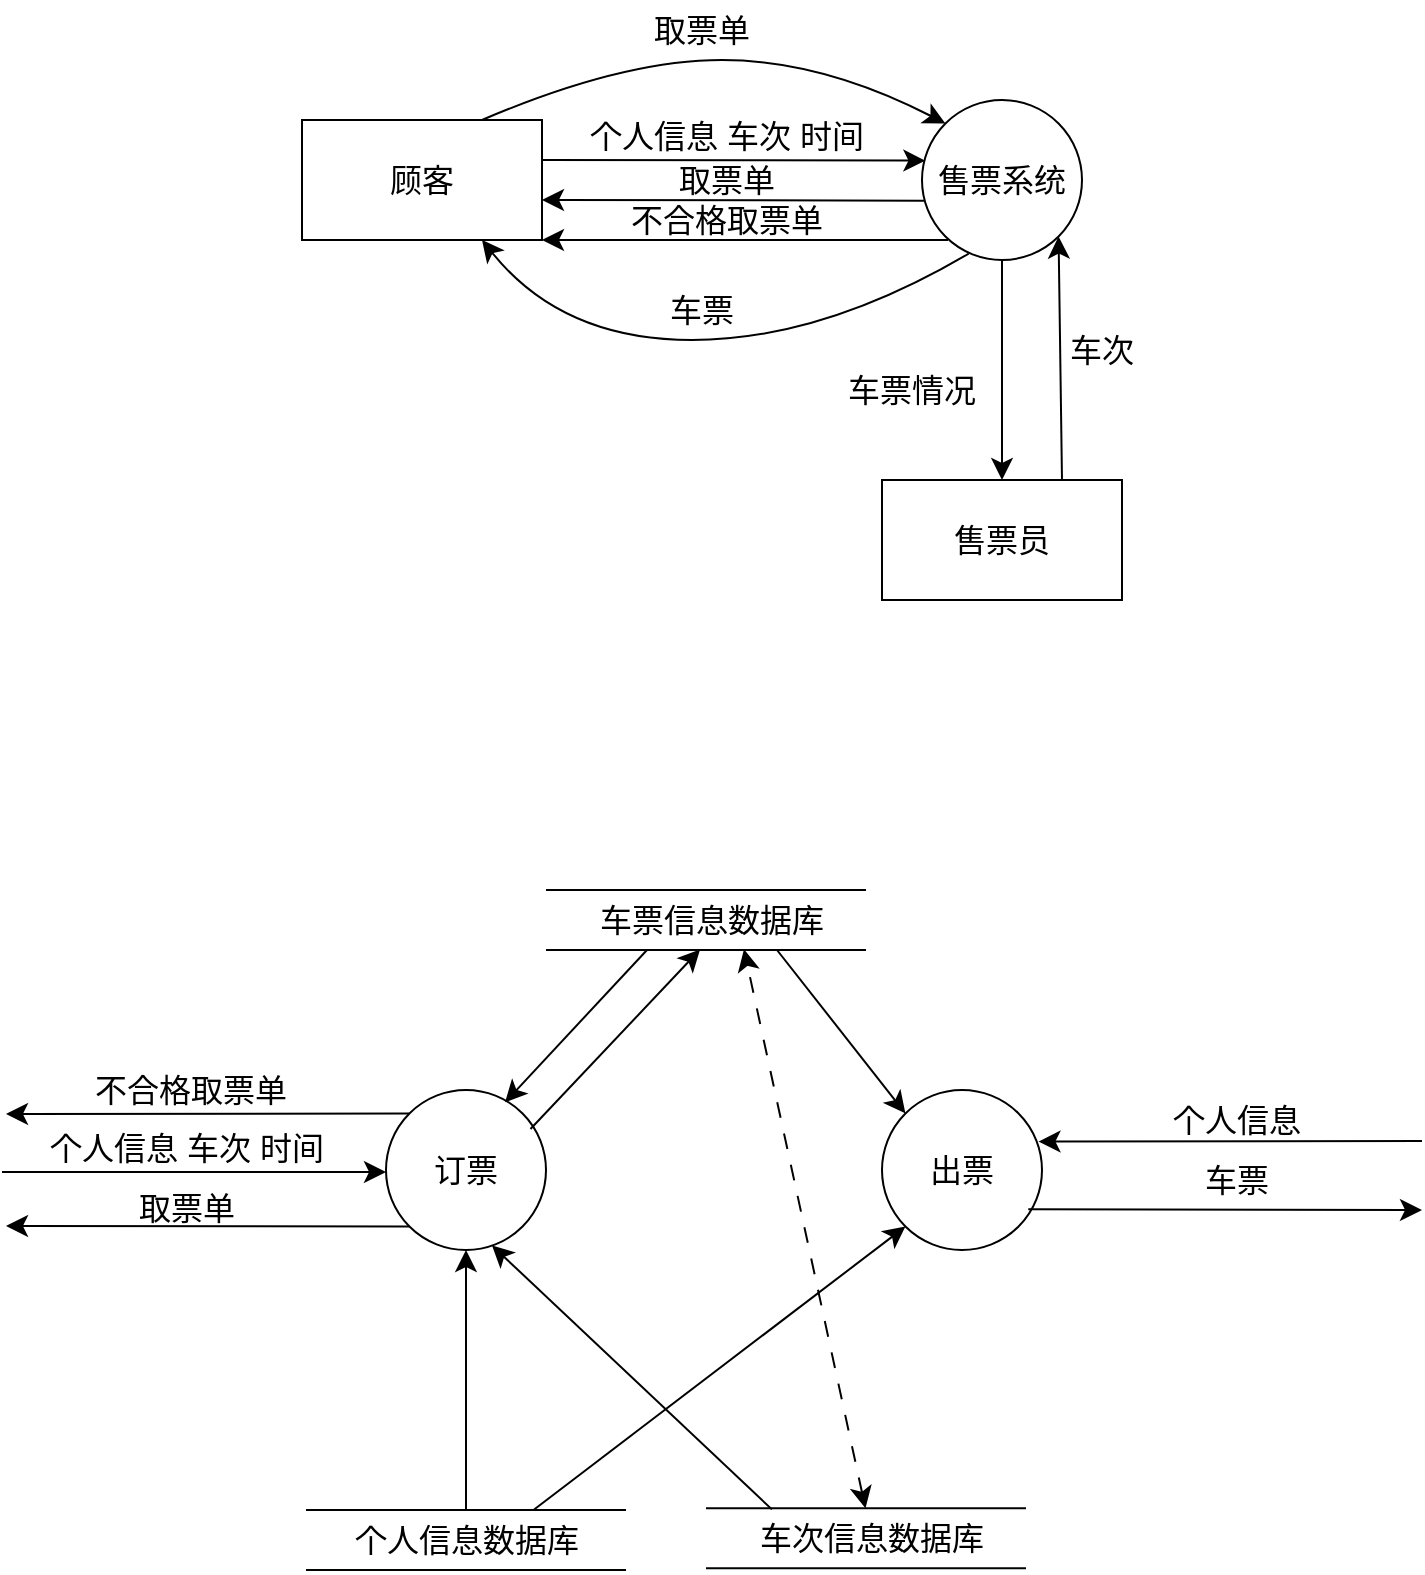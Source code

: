 <mxfile version="22.1.4" type="github">
  <diagram name="Page-1" id="c4acf3e9-155e-7222-9cf6-157b1a14988f">
    <mxGraphModel dx="835" dy="516" grid="1" gridSize="10" guides="1" tooltips="1" connect="1" arrows="1" fold="1" page="1" pageScale="1" pageWidth="850" pageHeight="1100" background="none" math="0" shadow="0">
      <root>
        <mxCell id="0" />
        <mxCell id="1" parent="0" />
        <mxCell id="_poDO7g2qyBGz-Z9JkGC-1" value="顾客" style="rounded=0;whiteSpace=wrap;html=1;fontSize=16;" vertex="1" parent="1">
          <mxGeometry x="200" y="150" width="120" height="60" as="geometry" />
        </mxCell>
        <mxCell id="_poDO7g2qyBGz-Z9JkGC-3" value="售票员" style="rounded=0;whiteSpace=wrap;html=1;fontSize=16;" vertex="1" parent="1">
          <mxGeometry x="490" y="330" width="120" height="60" as="geometry" />
        </mxCell>
        <mxCell id="_poDO7g2qyBGz-Z9JkGC-4" value="售票系统" style="ellipse;whiteSpace=wrap;html=1;aspect=fixed;fontSize=16;" vertex="1" parent="1">
          <mxGeometry x="510" y="140" width="80" height="80" as="geometry" />
        </mxCell>
        <mxCell id="_poDO7g2qyBGz-Z9JkGC-7" value="个人信息 车次 时间" style="text;html=1;strokeColor=none;fillColor=none;align=center;verticalAlign=middle;whiteSpace=wrap;rounded=0;fontSize=16;" vertex="1" parent="1">
          <mxGeometry x="335" y="143" width="155" height="30" as="geometry" />
        </mxCell>
        <mxCell id="_poDO7g2qyBGz-Z9JkGC-10" value="取票单" style="text;html=1;strokeColor=none;fillColor=none;align=center;verticalAlign=middle;whiteSpace=wrap;rounded=0;fontSize=16;" vertex="1" parent="1">
          <mxGeometry x="335" y="165" width="155" height="30" as="geometry" />
        </mxCell>
        <mxCell id="_poDO7g2qyBGz-Z9JkGC-11" value="" style="endArrow=classic;html=1;rounded=0;fontSize=12;startSize=8;endSize=8;curved=1;entryX=0.021;entryY=0.379;entryDx=0;entryDy=0;entryPerimeter=0;" edge="1" parent="1" target="_poDO7g2qyBGz-Z9JkGC-4">
          <mxGeometry width="50" height="50" relative="1" as="geometry">
            <mxPoint x="320" y="170" as="sourcePoint" />
            <mxPoint x="490" y="200" as="targetPoint" />
          </mxGeometry>
        </mxCell>
        <mxCell id="_poDO7g2qyBGz-Z9JkGC-13" value="" style="endArrow=classic;html=1;rounded=0;fontSize=12;startSize=8;endSize=8;curved=1;exitX=0.013;exitY=0.629;exitDx=0;exitDy=0;exitPerimeter=0;" edge="1" parent="1" source="_poDO7g2qyBGz-Z9JkGC-4">
          <mxGeometry width="50" height="50" relative="1" as="geometry">
            <mxPoint x="470" y="190" as="sourcePoint" />
            <mxPoint x="320" y="190" as="targetPoint" />
          </mxGeometry>
        </mxCell>
        <mxCell id="_poDO7g2qyBGz-Z9JkGC-15" value="" style="curved=1;endArrow=classic;html=1;rounded=0;fontSize=12;startSize=8;endSize=8;entryX=0.75;entryY=1;entryDx=0;entryDy=0;exitX=0.292;exitY=0.96;exitDx=0;exitDy=0;exitPerimeter=0;" edge="1" parent="1" source="_poDO7g2qyBGz-Z9JkGC-4" target="_poDO7g2qyBGz-Z9JkGC-1">
          <mxGeometry width="50" height="50" relative="1" as="geometry">
            <mxPoint x="440" y="250" as="sourcePoint" />
            <mxPoint x="490" y="200" as="targetPoint" />
            <Array as="points">
              <mxPoint x="460" y="260" />
              <mxPoint x="330" y="260" />
            </Array>
          </mxGeometry>
        </mxCell>
        <mxCell id="_poDO7g2qyBGz-Z9JkGC-16" value="车票" style="text;html=1;strokeColor=none;fillColor=none;align=center;verticalAlign=middle;whiteSpace=wrap;rounded=0;fontSize=16;" vertex="1" parent="1">
          <mxGeometry x="370" y="230" width="60" height="30" as="geometry" />
        </mxCell>
        <mxCell id="_poDO7g2qyBGz-Z9JkGC-17" value="" style="curved=1;endArrow=classic;html=1;rounded=0;fontSize=12;startSize=8;endSize=8;entryX=0;entryY=0;entryDx=0;entryDy=0;exitX=0.75;exitY=0;exitDx=0;exitDy=0;" edge="1" parent="1" source="_poDO7g2qyBGz-Z9JkGC-1" target="_poDO7g2qyBGz-Z9JkGC-4">
          <mxGeometry width="50" height="50" relative="1" as="geometry">
            <mxPoint x="440" y="250" as="sourcePoint" />
            <mxPoint x="490" y="200" as="targetPoint" />
            <Array as="points">
              <mxPoint x="360" y="120" />
              <mxPoint x="460" y="120" />
            </Array>
          </mxGeometry>
        </mxCell>
        <mxCell id="_poDO7g2qyBGz-Z9JkGC-18" value="取票单" style="text;html=1;strokeColor=none;fillColor=none;align=center;verticalAlign=middle;whiteSpace=wrap;rounded=0;fontSize=16;" vertex="1" parent="1">
          <mxGeometry x="370" y="90" width="60" height="30" as="geometry" />
        </mxCell>
        <mxCell id="_poDO7g2qyBGz-Z9JkGC-20" value="" style="endArrow=classic;html=1;rounded=0;fontSize=12;startSize=8;endSize=8;curved=1;exitX=0.75;exitY=0;exitDx=0;exitDy=0;entryX=1;entryY=1;entryDx=0;entryDy=0;" edge="1" parent="1" source="_poDO7g2qyBGz-Z9JkGC-3" target="_poDO7g2qyBGz-Z9JkGC-4">
          <mxGeometry width="50" height="50" relative="1" as="geometry">
            <mxPoint x="440" y="250" as="sourcePoint" />
            <mxPoint x="550" y="240" as="targetPoint" />
          </mxGeometry>
        </mxCell>
        <mxCell id="_poDO7g2qyBGz-Z9JkGC-21" value="车次" style="text;html=1;strokeColor=none;fillColor=none;align=center;verticalAlign=middle;whiteSpace=wrap;rounded=0;fontSize=16;" vertex="1" parent="1">
          <mxGeometry x="570" y="250" width="60" height="30" as="geometry" />
        </mxCell>
        <mxCell id="_poDO7g2qyBGz-Z9JkGC-22" value="" style="endArrow=classic;html=1;rounded=0;fontSize=12;startSize=8;endSize=8;curved=1;entryX=0.5;entryY=0;entryDx=0;entryDy=0;exitX=0.5;exitY=1;exitDx=0;exitDy=0;" edge="1" parent="1" source="_poDO7g2qyBGz-Z9JkGC-4" target="_poDO7g2qyBGz-Z9JkGC-3">
          <mxGeometry width="50" height="50" relative="1" as="geometry">
            <mxPoint x="440" y="250" as="sourcePoint" />
            <mxPoint x="490" y="200" as="targetPoint" />
          </mxGeometry>
        </mxCell>
        <mxCell id="_poDO7g2qyBGz-Z9JkGC-23" value="车票情况" style="text;html=1;strokeColor=none;fillColor=none;align=center;verticalAlign=middle;whiteSpace=wrap;rounded=0;fontSize=16;" vertex="1" parent="1">
          <mxGeometry x="470" y="270" width="70" height="30" as="geometry" />
        </mxCell>
        <mxCell id="_poDO7g2qyBGz-Z9JkGC-25" value="" style="endArrow=classic;html=1;rounded=0;fontSize=12;startSize=8;endSize=8;curved=1;entryX=1;entryY=1;entryDx=0;entryDy=0;" edge="1" parent="1" target="_poDO7g2qyBGz-Z9JkGC-1">
          <mxGeometry width="50" height="50" relative="1" as="geometry">
            <mxPoint x="523" y="210" as="sourcePoint" />
            <mxPoint x="490" y="200" as="targetPoint" />
          </mxGeometry>
        </mxCell>
        <mxCell id="_poDO7g2qyBGz-Z9JkGC-26" value="不合格取票单" style="text;html=1;strokeColor=none;fillColor=none;align=center;verticalAlign=middle;whiteSpace=wrap;rounded=0;fontSize=16;" vertex="1" parent="1">
          <mxGeometry x="335" y="185" width="155" height="30" as="geometry" />
        </mxCell>
        <mxCell id="_poDO7g2qyBGz-Z9JkGC-27" value="订票" style="ellipse;whiteSpace=wrap;html=1;aspect=fixed;fontSize=16;" vertex="1" parent="1">
          <mxGeometry x="242" y="635" width="80" height="80" as="geometry" />
        </mxCell>
        <mxCell id="_poDO7g2qyBGz-Z9JkGC-29" value="个人信息 车次 时间" style="text;html=1;strokeColor=none;fillColor=none;align=center;verticalAlign=middle;whiteSpace=wrap;rounded=0;fontSize=16;" vertex="1" parent="1">
          <mxGeometry x="65" y="649" width="155" height="30" as="geometry" />
        </mxCell>
        <mxCell id="_poDO7g2qyBGz-Z9JkGC-30" value="" style="endArrow=classic;html=1;rounded=0;fontSize=12;startSize=8;endSize=8;curved=1;entryX=0.021;entryY=0.379;entryDx=0;entryDy=0;entryPerimeter=0;" edge="1" parent="1">
          <mxGeometry width="50" height="50" relative="1" as="geometry">
            <mxPoint x="50" y="676" as="sourcePoint" />
            <mxPoint x="242" y="676" as="targetPoint" />
          </mxGeometry>
        </mxCell>
        <mxCell id="_poDO7g2qyBGz-Z9JkGC-31" value="" style="endArrow=classic;html=1;rounded=0;fontSize=12;startSize=8;endSize=8;curved=1;exitX=0;exitY=0;exitDx=0;exitDy=0;" edge="1" parent="1" source="_poDO7g2qyBGz-Z9JkGC-27">
          <mxGeometry width="50" height="50" relative="1" as="geometry">
            <mxPoint x="255" y="644" as="sourcePoint" />
            <mxPoint x="52" y="647" as="targetPoint" />
          </mxGeometry>
        </mxCell>
        <mxCell id="_poDO7g2qyBGz-Z9JkGC-32" value="不合格取票单" style="text;html=1;strokeColor=none;fillColor=none;align=center;verticalAlign=middle;whiteSpace=wrap;rounded=0;fontSize=16;" vertex="1" parent="1">
          <mxGeometry x="67" y="620" width="155" height="30" as="geometry" />
        </mxCell>
        <mxCell id="_poDO7g2qyBGz-Z9JkGC-33" value="取票单" style="text;html=1;strokeColor=none;fillColor=none;align=center;verticalAlign=middle;whiteSpace=wrap;rounded=0;fontSize=16;" vertex="1" parent="1">
          <mxGeometry x="64.5" y="679" width="155" height="30" as="geometry" />
        </mxCell>
        <mxCell id="_poDO7g2qyBGz-Z9JkGC-34" value="" style="endArrow=classic;html=1;rounded=0;fontSize=12;startSize=8;endSize=8;curved=1;exitX=0;exitY=1;exitDx=0;exitDy=0;" edge="1" parent="1" source="_poDO7g2qyBGz-Z9JkGC-27">
          <mxGeometry width="50" height="50" relative="1" as="geometry">
            <mxPoint x="252" y="704" as="sourcePoint" />
            <mxPoint x="52" y="703" as="targetPoint" />
          </mxGeometry>
        </mxCell>
        <mxCell id="_poDO7g2qyBGz-Z9JkGC-39" value="" style="endArrow=none;html=1;rounded=0;fontSize=12;startSize=8;endSize=8;curved=1;" edge="1" parent="1">
          <mxGeometry width="50" height="50" relative="1" as="geometry">
            <mxPoint x="202" y="875" as="sourcePoint" />
            <mxPoint x="362" y="875" as="targetPoint" />
          </mxGeometry>
        </mxCell>
        <mxCell id="_poDO7g2qyBGz-Z9JkGC-43" value="" style="endArrow=classic;html=1;rounded=0;fontSize=12;startSize=8;endSize=8;curved=1;entryX=0.5;entryY=1;entryDx=0;entryDy=0;exitX=0.5;exitY=0;exitDx=0;exitDy=0;" edge="1" parent="1" source="_poDO7g2qyBGz-Z9JkGC-38" target="_poDO7g2qyBGz-Z9JkGC-27">
          <mxGeometry width="50" height="50" relative="1" as="geometry">
            <mxPoint x="412" y="905" as="sourcePoint" />
            <mxPoint x="462" y="855" as="targetPoint" />
          </mxGeometry>
        </mxCell>
        <mxCell id="_poDO7g2qyBGz-Z9JkGC-44" value="" style="group" vertex="1" connectable="0" parent="1">
          <mxGeometry x="202" y="845" width="160" height="30" as="geometry" />
        </mxCell>
        <mxCell id="_poDO7g2qyBGz-Z9JkGC-37" value="" style="endArrow=none;html=1;rounded=0;fontSize=12;startSize=8;endSize=8;curved=1;" edge="1" parent="_poDO7g2qyBGz-Z9JkGC-44">
          <mxGeometry width="50" height="50" relative="1" as="geometry">
            <mxPoint as="sourcePoint" />
            <mxPoint x="160" as="targetPoint" />
          </mxGeometry>
        </mxCell>
        <mxCell id="_poDO7g2qyBGz-Z9JkGC-38" value="个人信息数据库" style="text;html=1;strokeColor=none;fillColor=none;align=center;verticalAlign=middle;whiteSpace=wrap;rounded=0;fontSize=16;" vertex="1" parent="_poDO7g2qyBGz-Z9JkGC-44">
          <mxGeometry x="12.5" width="135" height="30" as="geometry" />
        </mxCell>
        <mxCell id="_poDO7g2qyBGz-Z9JkGC-45" value="" style="group" vertex="1" connectable="0" parent="1">
          <mxGeometry x="402" y="844.17" width="160" height="30" as="geometry" />
        </mxCell>
        <mxCell id="_poDO7g2qyBGz-Z9JkGC-42" value="" style="endArrow=none;html=1;rounded=0;fontSize=12;startSize=8;endSize=8;curved=1;" edge="1" parent="_poDO7g2qyBGz-Z9JkGC-45">
          <mxGeometry width="50" height="50" relative="1" as="geometry">
            <mxPoint y="30" as="sourcePoint" />
            <mxPoint x="160" y="30" as="targetPoint" />
          </mxGeometry>
        </mxCell>
        <mxCell id="_poDO7g2qyBGz-Z9JkGC-47" value="" style="group" vertex="1" connectable="0" parent="_poDO7g2qyBGz-Z9JkGC-45">
          <mxGeometry width="160" height="30" as="geometry" />
        </mxCell>
        <mxCell id="_poDO7g2qyBGz-Z9JkGC-40" value="" style="endArrow=none;html=1;rounded=0;fontSize=12;startSize=8;endSize=8;curved=1;" edge="1" parent="_poDO7g2qyBGz-Z9JkGC-47">
          <mxGeometry width="50" height="50" relative="1" as="geometry">
            <mxPoint as="sourcePoint" />
            <mxPoint x="160" as="targetPoint" />
          </mxGeometry>
        </mxCell>
        <mxCell id="_poDO7g2qyBGz-Z9JkGC-41" value="车次信息数据库" style="text;html=1;strokeColor=none;fillColor=none;align=center;verticalAlign=middle;whiteSpace=wrap;rounded=0;fontSize=16;" vertex="1" parent="_poDO7g2qyBGz-Z9JkGC-47">
          <mxGeometry x="18" width="130" height="30" as="geometry" />
        </mxCell>
        <mxCell id="_poDO7g2qyBGz-Z9JkGC-48" value="" style="endArrow=classic;html=1;rounded=0;fontSize=12;startSize=8;endSize=8;curved=1;entryX=0.662;entryY=0.971;entryDx=0;entryDy=0;entryPerimeter=0;exitX=0.115;exitY=0.017;exitDx=0;exitDy=0;exitPerimeter=0;" edge="1" parent="1" source="_poDO7g2qyBGz-Z9JkGC-41" target="_poDO7g2qyBGz-Z9JkGC-27">
          <mxGeometry width="50" height="50" relative="1" as="geometry">
            <mxPoint x="412" y="745" as="sourcePoint" />
            <mxPoint x="462" y="695" as="targetPoint" />
          </mxGeometry>
        </mxCell>
        <mxCell id="_poDO7g2qyBGz-Z9JkGC-50" value="出票" style="ellipse;whiteSpace=wrap;html=1;aspect=fixed;fontSize=16;" vertex="1" parent="1">
          <mxGeometry x="490" y="635" width="80" height="80" as="geometry" />
        </mxCell>
        <mxCell id="_poDO7g2qyBGz-Z9JkGC-51" value="" style="endArrow=classic;html=1;rounded=0;fontSize=12;startSize=8;endSize=8;curved=1;entryX=0.978;entryY=0.322;entryDx=0;entryDy=0;entryPerimeter=0;" edge="1" parent="1" target="_poDO7g2qyBGz-Z9JkGC-50">
          <mxGeometry width="50" height="50" relative="1" as="geometry">
            <mxPoint x="760" y="660.5" as="sourcePoint" />
            <mxPoint x="580" y="661.5" as="targetPoint" />
          </mxGeometry>
        </mxCell>
        <mxCell id="_poDO7g2qyBGz-Z9JkGC-52" value="个人信息" style="text;html=1;strokeColor=none;fillColor=none;align=center;verticalAlign=middle;whiteSpace=wrap;rounded=0;fontSize=16;" vertex="1" parent="1">
          <mxGeometry x="590" y="635" width="155" height="30" as="geometry" />
        </mxCell>
        <mxCell id="_poDO7g2qyBGz-Z9JkGC-53" value="" style="endArrow=classic;html=1;rounded=0;fontSize=12;startSize=8;endSize=8;curved=1;entryX=0;entryY=1;entryDx=0;entryDy=0;exitX=0.75;exitY=0;exitDx=0;exitDy=0;" edge="1" parent="1" source="_poDO7g2qyBGz-Z9JkGC-38" target="_poDO7g2qyBGz-Z9JkGC-50">
          <mxGeometry width="50" height="50" relative="1" as="geometry">
            <mxPoint x="292" y="855" as="sourcePoint" />
            <mxPoint x="292" y="725" as="targetPoint" />
          </mxGeometry>
        </mxCell>
        <mxCell id="_poDO7g2qyBGz-Z9JkGC-55" value="" style="endArrow=classic;html=1;rounded=0;fontSize=12;startSize=8;endSize=8;curved=1;exitX=0.914;exitY=0.746;exitDx=0;exitDy=0;exitPerimeter=0;" edge="1" parent="1" source="_poDO7g2qyBGz-Z9JkGC-50">
          <mxGeometry width="50" height="50" relative="1" as="geometry">
            <mxPoint x="770" y="670.5" as="sourcePoint" />
            <mxPoint x="760" y="695" as="targetPoint" />
          </mxGeometry>
        </mxCell>
        <mxCell id="_poDO7g2qyBGz-Z9JkGC-56" value="车票" style="text;html=1;strokeColor=none;fillColor=none;align=center;verticalAlign=middle;whiteSpace=wrap;rounded=0;fontSize=16;" vertex="1" parent="1">
          <mxGeometry x="590" y="665" width="155" height="30" as="geometry" />
        </mxCell>
        <mxCell id="_poDO7g2qyBGz-Z9JkGC-58" value="" style="group" vertex="1" connectable="0" parent="1">
          <mxGeometry x="322" y="535" width="160" height="30" as="geometry" />
        </mxCell>
        <mxCell id="_poDO7g2qyBGz-Z9JkGC-59" value="" style="endArrow=none;html=1;rounded=0;fontSize=12;startSize=8;endSize=8;curved=1;" edge="1" parent="_poDO7g2qyBGz-Z9JkGC-58">
          <mxGeometry width="50" height="50" relative="1" as="geometry">
            <mxPoint y="30" as="sourcePoint" />
            <mxPoint x="160" y="30" as="targetPoint" />
          </mxGeometry>
        </mxCell>
        <mxCell id="_poDO7g2qyBGz-Z9JkGC-60" value="" style="group" vertex="1" connectable="0" parent="_poDO7g2qyBGz-Z9JkGC-58">
          <mxGeometry width="160" height="30" as="geometry" />
        </mxCell>
        <mxCell id="_poDO7g2qyBGz-Z9JkGC-61" value="" style="endArrow=none;html=1;rounded=0;fontSize=12;startSize=8;endSize=8;curved=1;" edge="1" parent="_poDO7g2qyBGz-Z9JkGC-60">
          <mxGeometry width="50" height="50" relative="1" as="geometry">
            <mxPoint as="sourcePoint" />
            <mxPoint x="160" as="targetPoint" />
          </mxGeometry>
        </mxCell>
        <mxCell id="_poDO7g2qyBGz-Z9JkGC-62" value="车票信息数据库" style="text;html=1;strokeColor=none;fillColor=none;align=center;verticalAlign=middle;whiteSpace=wrap;rounded=0;fontSize=16;" vertex="1" parent="_poDO7g2qyBGz-Z9JkGC-60">
          <mxGeometry x="18" width="130" height="30" as="geometry" />
        </mxCell>
        <mxCell id="_poDO7g2qyBGz-Z9JkGC-63" value="" style="endArrow=classic;html=1;rounded=0;fontSize=12;startSize=8;endSize=8;curved=1;exitX=0.25;exitY=1;exitDx=0;exitDy=0;entryX=0.744;entryY=0.077;entryDx=0;entryDy=0;entryPerimeter=0;" edge="1" parent="1" source="_poDO7g2qyBGz-Z9JkGC-62" target="_poDO7g2qyBGz-Z9JkGC-27">
          <mxGeometry width="50" height="50" relative="1" as="geometry">
            <mxPoint x="350" y="680" as="sourcePoint" />
            <mxPoint x="350" y="590" as="targetPoint" />
          </mxGeometry>
        </mxCell>
        <mxCell id="_poDO7g2qyBGz-Z9JkGC-64" value="" style="endArrow=classic;html=1;rounded=0;fontSize=12;startSize=8;endSize=8;curved=1;exitX=0.903;exitY=0.244;exitDx=0;exitDy=0;exitPerimeter=0;entryX=0.454;entryY=0.993;entryDx=0;entryDy=0;entryPerimeter=0;" edge="1" parent="1" source="_poDO7g2qyBGz-Z9JkGC-27" target="_poDO7g2qyBGz-Z9JkGC-62">
          <mxGeometry width="50" height="50" relative="1" as="geometry">
            <mxPoint x="350" y="680" as="sourcePoint" />
            <mxPoint x="400" y="630" as="targetPoint" />
          </mxGeometry>
        </mxCell>
        <mxCell id="_poDO7g2qyBGz-Z9JkGC-65" value="" style="endArrow=classic;html=1;rounded=0;fontSize=12;startSize=8;endSize=8;curved=1;exitX=0.75;exitY=1;exitDx=0;exitDy=0;entryX=0;entryY=0;entryDx=0;entryDy=0;" edge="1" parent="1" source="_poDO7g2qyBGz-Z9JkGC-62" target="_poDO7g2qyBGz-Z9JkGC-50">
          <mxGeometry width="50" height="50" relative="1" as="geometry">
            <mxPoint x="381" y="550" as="sourcePoint" />
            <mxPoint x="312" y="651" as="targetPoint" />
          </mxGeometry>
        </mxCell>
        <mxCell id="_poDO7g2qyBGz-Z9JkGC-66" value="" style="endArrow=classic;startArrow=classic;html=1;rounded=0;fontSize=12;startSize=8;endSize=8;curved=1;entryX=0.623;entryY=0.988;entryDx=0;entryDy=0;entryPerimeter=0;dashed=1;dashPattern=8 8;" edge="1" parent="1" source="_poDO7g2qyBGz-Z9JkGC-41" target="_poDO7g2qyBGz-Z9JkGC-62">
          <mxGeometry width="50" height="50" relative="1" as="geometry">
            <mxPoint x="370" y="720" as="sourcePoint" />
            <mxPoint x="420" y="670" as="targetPoint" />
          </mxGeometry>
        </mxCell>
      </root>
    </mxGraphModel>
  </diagram>
</mxfile>
